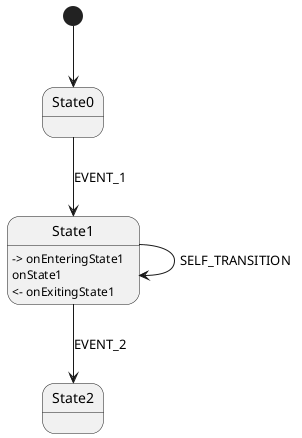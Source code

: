 @startuml

[*] --> State0
State0 --> State1: EVENT_1

State1 : -> onEnteringState1

State1 : onState1

State1 : <- onExitingState1
State1 --> State1: SELF_TRANSITION
State1 --> State2: EVENT_2

@enduml